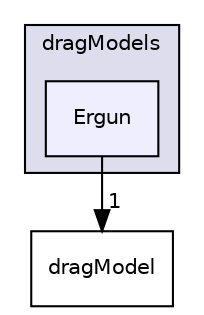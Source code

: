 digraph "Ergun" {
  bgcolor=transparent;
  compound=true
  node [ fontsize="10", fontname="Helvetica"];
  edge [ labelfontsize="10", labelfontname="Helvetica"];
  subgraph clusterdir_c12715deda8d46eba24a898350c37162 {
    graph [ bgcolor="#ddddee", pencolor="black", label="dragModels" fontname="Helvetica", fontsize="10", URL="dir_c12715deda8d46eba24a898350c37162.html"]
  dir_f8925b23eb863da7479fb5425d188159 [shape=box, label="Ergun", style="filled", fillcolor="#eeeeff", pencolor="black", URL="dir_f8925b23eb863da7479fb5425d188159.html"];
  }
  dir_c9718ac6a53fe2aa2c810e65c693ba50 [shape=box label="dragModel" URL="dir_c9718ac6a53fe2aa2c810e65c693ba50.html"];
  dir_f8925b23eb863da7479fb5425d188159->dir_c9718ac6a53fe2aa2c810e65c693ba50 [headlabel="1", labeldistance=1.5 headhref="dir_000075_000073.html"];
}
